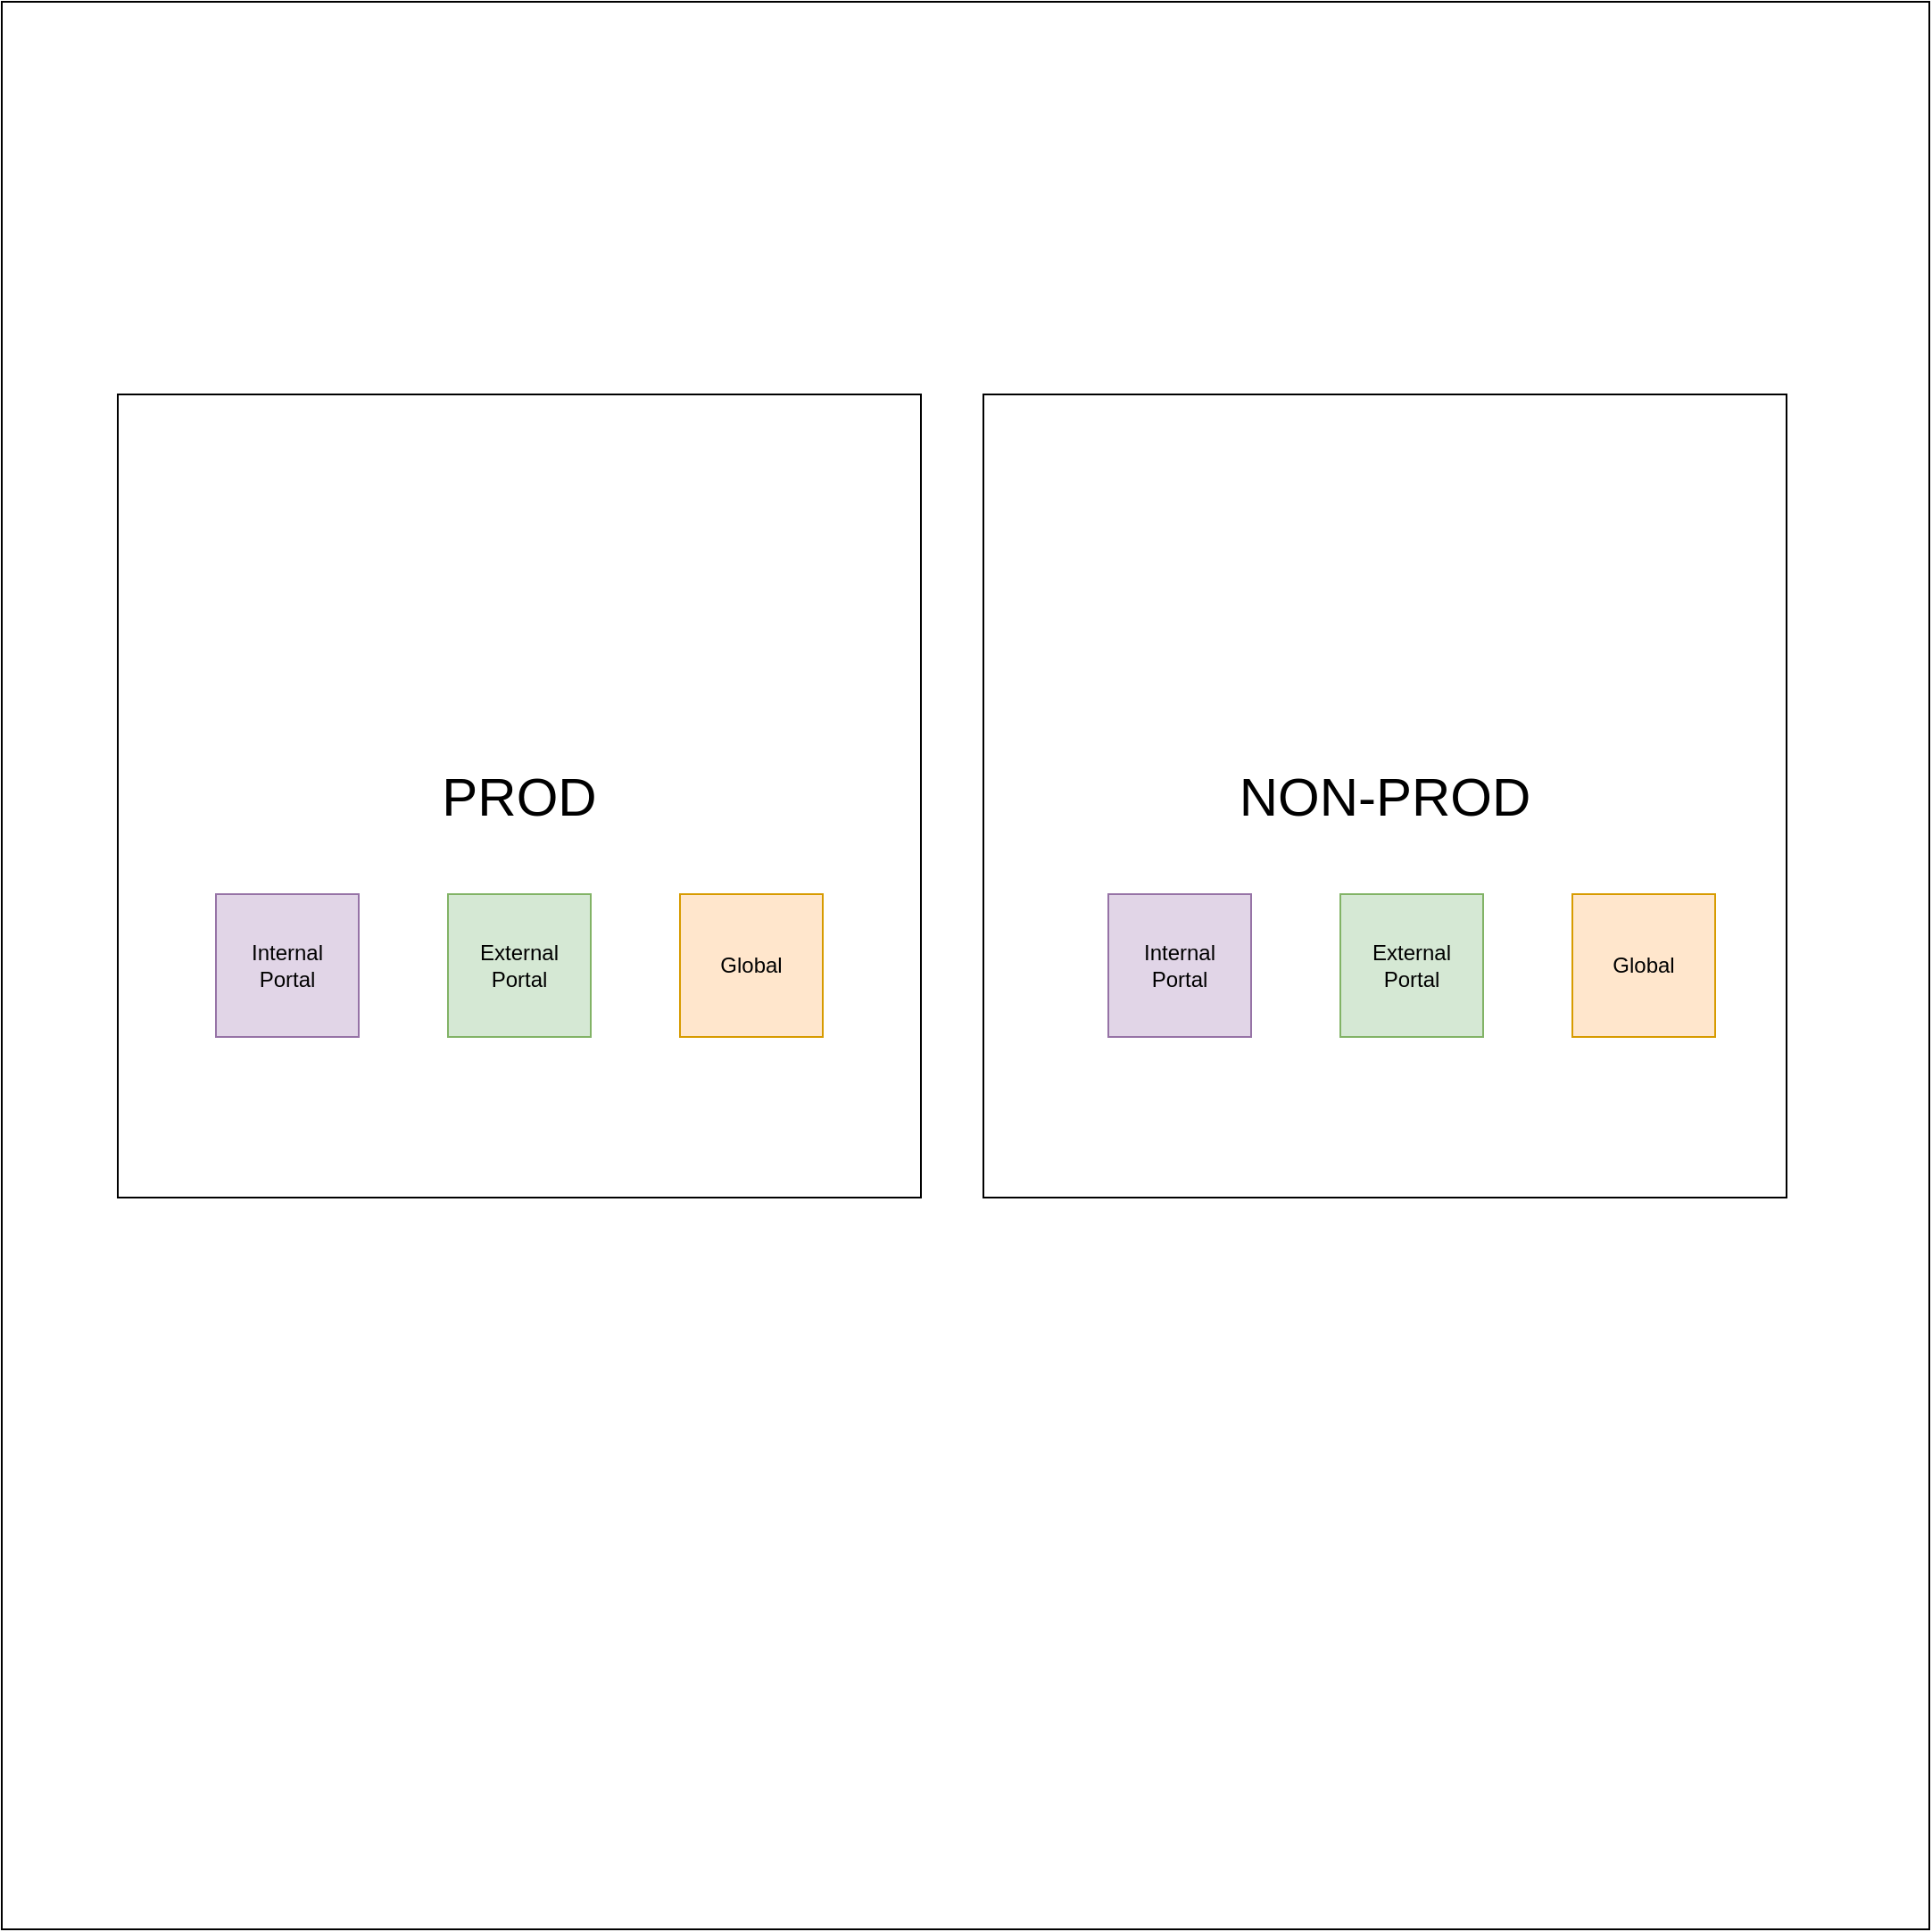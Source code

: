 <mxfile version="22.1.3" type="github" pages="3">
  <diagram name="Page-1" id="N6ZSDbHk8fzHWyBGh5UI">
    <mxGraphModel dx="1126" dy="681" grid="1" gridSize="10" guides="1" tooltips="1" connect="1" arrows="1" fold="1" page="1" pageScale="1" pageWidth="1169" pageHeight="827" math="0" shadow="0">
      <root>
        <mxCell id="0" />
        <mxCell id="1" parent="0" />
        <mxCell id="05D_B3HVsSpQFve7QkGp-1" value="" style="whiteSpace=wrap;html=1;aspect=fixed;" parent="1" vertex="1">
          <mxGeometry x="40" y="80" width="1080" height="1080" as="geometry" />
        </mxCell>
        <mxCell id="05D_B3HVsSpQFve7QkGp-2" value="&lt;font style=&quot;font-size: 30px;&quot;&gt;PROD&lt;/font&gt;" style="whiteSpace=wrap;html=1;aspect=fixed;" parent="1" vertex="1">
          <mxGeometry x="105" y="300" width="450" height="450" as="geometry" />
        </mxCell>
        <mxCell id="05D_B3HVsSpQFve7QkGp-3" value="&lt;font style=&quot;font-size: 30px;&quot;&gt;NON-PROD&lt;/font&gt;" style="whiteSpace=wrap;html=1;aspect=fixed;" parent="1" vertex="1">
          <mxGeometry x="590" y="300" width="450" height="450" as="geometry" />
        </mxCell>
        <mxCell id="05D_B3HVsSpQFve7QkGp-4" value="Internal &lt;br&gt;Portal" style="whiteSpace=wrap;html=1;aspect=fixed;fillColor=#e1d5e7;strokeColor=#9673a6;" parent="1" vertex="1">
          <mxGeometry x="160" y="580" width="80" height="80" as="geometry" />
        </mxCell>
        <mxCell id="05D_B3HVsSpQFve7QkGp-5" value="External Portal" style="whiteSpace=wrap;html=1;aspect=fixed;fillColor=#d5e8d4;strokeColor=#82b366;" parent="1" vertex="1">
          <mxGeometry x="290" y="580" width="80" height="80" as="geometry" />
        </mxCell>
        <mxCell id="05D_B3HVsSpQFve7QkGp-6" value="Global" style="whiteSpace=wrap;html=1;aspect=fixed;fillColor=#ffe6cc;strokeColor=#d79b00;" parent="1" vertex="1">
          <mxGeometry x="420" y="580" width="80" height="80" as="geometry" />
        </mxCell>
        <mxCell id="05D_B3HVsSpQFve7QkGp-7" value="Internal &lt;br&gt;Portal" style="whiteSpace=wrap;html=1;aspect=fixed;fillColor=#e1d5e7;strokeColor=#9673a6;" parent="1" vertex="1">
          <mxGeometry x="660" y="580" width="80" height="80" as="geometry" />
        </mxCell>
        <mxCell id="05D_B3HVsSpQFve7QkGp-8" value="External Portal" style="whiteSpace=wrap;html=1;aspect=fixed;fillColor=#d5e8d4;strokeColor=#82b366;" parent="1" vertex="1">
          <mxGeometry x="790" y="580" width="80" height="80" as="geometry" />
        </mxCell>
        <mxCell id="05D_B3HVsSpQFve7QkGp-9" value="Global" style="whiteSpace=wrap;html=1;aspect=fixed;fillColor=#ffe6cc;strokeColor=#d79b00;" parent="1" vertex="1">
          <mxGeometry x="920" y="580" width="80" height="80" as="geometry" />
        </mxCell>
      </root>
    </mxGraphModel>
  </diagram>
  <diagram id="LfF0cuOeiNS2PfyU5xOc" name="Page-2">
    <mxGraphModel dx="920" dy="681" grid="0" gridSize="10" guides="1" tooltips="1" connect="1" arrows="1" fold="1" page="1" pageScale="1" pageWidth="850" pageHeight="1100" math="0" shadow="0">
      <root>
        <mxCell id="0" />
        <mxCell id="1" parent="0" />
        <mxCell id="OHKqeXulw_vgjOnh7RGL-3" value="" style="edgeStyle=orthogonalEdgeStyle;rounded=0;orthogonalLoop=1;jettySize=auto;html=1;exitX=1;exitY=0.5;exitDx=0;exitDy=0;labelBackgroundColor=none;strokeColor=#788AA3;fontColor=default;" parent="1" source="OHKqeXulw_vgjOnh7RGL-20" target="OHKqeXulw_vgjOnh7RGL-2" edge="1">
          <mxGeometry relative="1" as="geometry">
            <mxPoint x="350" y="230" as="sourcePoint" />
          </mxGeometry>
        </mxCell>
        <mxCell id="OHKqeXulw_vgjOnh7RGL-22" value="" style="edgeStyle=orthogonalEdgeStyle;rounded=0;orthogonalLoop=1;jettySize=auto;html=1;labelBackgroundColor=none;strokeColor=#788AA3;fontColor=default;" parent="1" source="OHKqeXulw_vgjOnh7RGL-1" target="OHKqeXulw_vgjOnh7RGL-20" edge="1">
          <mxGeometry relative="1" as="geometry" />
        </mxCell>
        <mxCell id="OHKqeXulw_vgjOnh7RGL-1" value="Subaccount&amp;nbsp;" style="rounded=1;whiteSpace=wrap;html=1;labelBackgroundColor=none;fillColor=#B2C9AB;strokeColor=#788AA3;fontColor=#46495D;" parent="1" vertex="1">
          <mxGeometry x="40" y="200" width="120" height="60" as="geometry" />
        </mxCell>
        <mxCell id="OHKqeXulw_vgjOnh7RGL-5" value="" style="edgeStyle=orthogonalEdgeStyle;rounded=0;orthogonalLoop=1;jettySize=auto;html=1;labelBackgroundColor=none;strokeColor=#788AA3;fontColor=default;" parent="1" source="OHKqeXulw_vgjOnh7RGL-2" target="OHKqeXulw_vgjOnh7RGL-4" edge="1">
          <mxGeometry relative="1" as="geometry" />
        </mxCell>
        <mxCell id="OHKqeXulw_vgjOnh7RGL-24" style="edgeStyle=orthogonalEdgeStyle;rounded=0;orthogonalLoop=1;jettySize=auto;html=1;strokeColor=#788AA3;fontColor=#46495D;fillColor=#B2C9AB;" parent="1" source="OHKqeXulw_vgjOnh7RGL-2" edge="1">
          <mxGeometry relative="1" as="geometry">
            <mxPoint x="100" y="199" as="targetPoint" />
            <Array as="points">
              <mxPoint x="490" y="101" />
              <mxPoint x="100" y="101" />
            </Array>
          </mxGeometry>
        </mxCell>
        <mxCell id="OHKqeXulw_vgjOnh7RGL-2" value="IAS" style="whiteSpace=wrap;html=1;rounded=1;labelBackgroundColor=none;fillColor=#B2C9AB;strokeColor=#788AA3;fontColor=#46495D;" parent="1" vertex="1">
          <mxGeometry x="430" y="200" width="120" height="60" as="geometry" />
        </mxCell>
        <mxCell id="OHKqeXulw_vgjOnh7RGL-15" style="edgeStyle=orthogonalEdgeStyle;rounded=0;orthogonalLoop=1;jettySize=auto;html=1;entryX=0.5;entryY=0;entryDx=0;entryDy=0;labelBackgroundColor=none;strokeColor=#788AA3;fontColor=default;" parent="1" source="OHKqeXulw_vgjOnh7RGL-4" target="OHKqeXulw_vgjOnh7RGL-2" edge="1">
          <mxGeometry relative="1" as="geometry">
            <Array as="points">
              <mxPoint x="680" y="100" />
              <mxPoint x="490" y="100" />
            </Array>
          </mxGeometry>
        </mxCell>
        <mxCell id="OHKqeXulw_vgjOnh7RGL-4" value="Azure" style="whiteSpace=wrap;html=1;rounded=1;labelBackgroundColor=none;fillColor=#B2C9AB;strokeColor=#788AA3;fontColor=#46495D;" parent="1" vertex="1">
          <mxGeometry x="630" y="200" width="120" height="60" as="geometry" />
        </mxCell>
        <mxCell id="OHKqeXulw_vgjOnh7RGL-11" value="&lt;b&gt;&lt;font style=&quot;font-size: 15px;&quot;&gt;2&lt;/font&gt;&lt;/b&gt;" style="ellipse;whiteSpace=wrap;html=1;aspect=fixed;labelBackgroundColor=none;fillColor=#B2C9AB;strokeColor=#788AA3;fontColor=#46495D;" parent="1" vertex="1">
          <mxGeometry x="370" y="210" width="20" height="20" as="geometry" />
        </mxCell>
        <mxCell id="OHKqeXulw_vgjOnh7RGL-13" value="&lt;b&gt;&lt;font style=&quot;font-size: 15px;&quot;&gt;3&lt;/font&gt;&lt;/b&gt;" style="ellipse;whiteSpace=wrap;html=1;aspect=fixed;labelBackgroundColor=none;fillColor=#B2C9AB;strokeColor=#788AA3;fontColor=#46495D;" parent="1" vertex="1">
          <mxGeometry x="570" y="210" width="20" height="20" as="geometry" />
        </mxCell>
        <mxCell id="OHKqeXulw_vgjOnh7RGL-16" value="&lt;b&gt;&lt;font style=&quot;font-size: 15px;&quot;&gt;4&lt;/font&gt;&lt;/b&gt;" style="ellipse;whiteSpace=wrap;html=1;aspect=fixed;labelBackgroundColor=none;fillColor=#B2C9AB;strokeColor=#788AA3;fontColor=#46495D;" parent="1" vertex="1">
          <mxGeometry x="570" y="80" width="20" height="20" as="geometry" />
        </mxCell>
        <mxCell id="OHKqeXulw_vgjOnh7RGL-18" value="&lt;b&gt;&lt;font style=&quot;font-size: 15px;&quot;&gt;5&lt;/font&gt;&lt;/b&gt;" style="ellipse;whiteSpace=wrap;html=1;aspect=fixed;labelBackgroundColor=none;fillColor=#B2C9AB;strokeColor=#788AA3;fontColor=#46495D;" parent="1" vertex="1">
          <mxGeometry x="245" y="80" width="20" height="20" as="geometry" />
        </mxCell>
        <mxCell id="OHKqeXulw_vgjOnh7RGL-19" value="&lt;h1&gt;Authentication Flow&lt;/h1&gt;&lt;div&gt;When you click on a application - SaaS - such as Cloud Portal Service or SBPA from within the subaccount&lt;/div&gt;&lt;div&gt;&lt;ol&gt;&lt;li&gt;You first stop at the Subaccount level - Authentication service&amp;nbsp; - where it will display the intermediate screen to choose the Idp you want to authenticate with.&lt;/li&gt;&lt;li&gt;Once the user has chosen the IDP - system then redirects you to the IAS service&amp;nbsp;&lt;/li&gt;&lt;li&gt;IAS in turn acts as proxy and redirects you to Azure&amp;nbsp;&lt;/li&gt;&lt;li&gt;Azure authenticates the user and redirects to IAS&lt;/li&gt;&lt;li&gt;IAS then redirects to Subaccount and allow the user to access the SaaS application&lt;/li&gt;&lt;/ol&gt;&lt;/div&gt;" style="text;html=1;strokeColor=none;fillColor=none;spacing=5;spacingTop=-20;whiteSpace=wrap;overflow=hidden;rounded=0;labelBackgroundColor=none;fontColor=#46495D;" parent="1" vertex="1">
          <mxGeometry x="30" y="340" width="790" height="180" as="geometry" />
        </mxCell>
        <mxCell id="OHKqeXulw_vgjOnh7RGL-20" value="Intermediate&lt;br&gt;&amp;nbsp;Screen to choose IDP" style="shape=parallelogram;perimeter=parallelogramPerimeter;whiteSpace=wrap;html=1;fixedSize=1;labelBackgroundColor=none;fillColor=#B2C9AB;strokeColor=#788AA3;fontColor=#46495D;" parent="1" vertex="1">
          <mxGeometry x="210" y="200" width="120" height="60" as="geometry" />
        </mxCell>
        <mxCell id="OHKqeXulw_vgjOnh7RGL-21" value="&lt;b&gt;&lt;font style=&quot;font-size: 15px;&quot;&gt;1&lt;/font&gt;&lt;/b&gt;" style="ellipse;whiteSpace=wrap;html=1;aspect=fixed;labelBackgroundColor=none;fillColor=#B2C9AB;strokeColor=#788AA3;fontColor=#46495D;" parent="1" vertex="1">
          <mxGeometry x="180" y="210" width="20" height="20" as="geometry" />
        </mxCell>
      </root>
    </mxGraphModel>
  </diagram>
  <diagram id="qN4I1y6WnMxn8ks_2IEU" name="Page-3">
    <mxGraphModel dx="920" dy="681" grid="0" gridSize="10" guides="1" tooltips="1" connect="1" arrows="1" fold="1" page="1" pageScale="1" pageWidth="850" pageHeight="1100" math="0" shadow="0">
      <root>
        <mxCell id="0" />
        <mxCell id="1" parent="0" />
        <mxCell id="IRwINaE7azDseZx9oHmn-1" value="&lt;h1&gt;ZU3_* Role Mappings&lt;/h1&gt;&lt;p&gt;&lt;/p&gt;&lt;ol&gt;&lt;li&gt;These roles give access to Uniport applications - Essentially access to the tiles on the Portal site.&amp;nbsp;&lt;/li&gt;&lt;/ol&gt;&lt;p&gt;&lt;/p&gt;" style="text;html=1;strokeColor=none;fillColor=none;spacing=5;spacingTop=-20;whiteSpace=wrap;overflow=hidden;rounded=0;" vertex="1" parent="1">
          <mxGeometry x="30" y="30" width="800" height="120" as="geometry" />
        </mxCell>
        <mxCell id="IRwINaE7azDseZx9oHmn-4" value="" style="edgeStyle=orthogonalEdgeStyle;rounded=0;orthogonalLoop=1;jettySize=auto;html=1;" edge="1" parent="1" source="IRwINaE7azDseZx9oHmn-2" target="IRwINaE7azDseZx9oHmn-3">
          <mxGeometry relative="1" as="geometry" />
        </mxCell>
        <mxCell id="IRwINaE7azDseZx9oHmn-2" value="ZU3_* Roles are created in Cloud Portal Service - Content Manager" style="rounded=1;whiteSpace=wrap;html=1;fillColor=#d5e8d4;strokeColor=#82b366;" vertex="1" parent="1">
          <mxGeometry x="30" y="230" width="130" height="90" as="geometry" />
        </mxCell>
        <mxCell id="IRwINaE7azDseZx9oHmn-6" value="" style="edgeStyle=orthogonalEdgeStyle;rounded=0;orthogonalLoop=1;jettySize=auto;html=1;" edge="1" parent="1" source="IRwINaE7azDseZx9oHmn-3" target="IRwINaE7azDseZx9oHmn-5">
          <mxGeometry relative="1" as="geometry" />
        </mxCell>
        <mxCell id="IRwINaE7azDseZx9oHmn-3" value="They are then automatically available in the subaccount under the Roles Collections" style="whiteSpace=wrap;html=1;rounded=1;fillColor=#d5e8d4;strokeColor=#82b366;" vertex="1" parent="1">
          <mxGeometry x="230" y="230" width="130" height="90" as="geometry" />
        </mxCell>
        <mxCell id="IRwINaE7azDseZx9oHmn-5" value="At this stage they are empty" style="whiteSpace=wrap;html=1;rounded=1;fillColor=#d5e8d4;strokeColor=#82b366;" vertex="1" parent="1">
          <mxGeometry x="440" y="230" width="130" height="90" as="geometry" />
        </mxCell>
      </root>
    </mxGraphModel>
  </diagram>
</mxfile>
